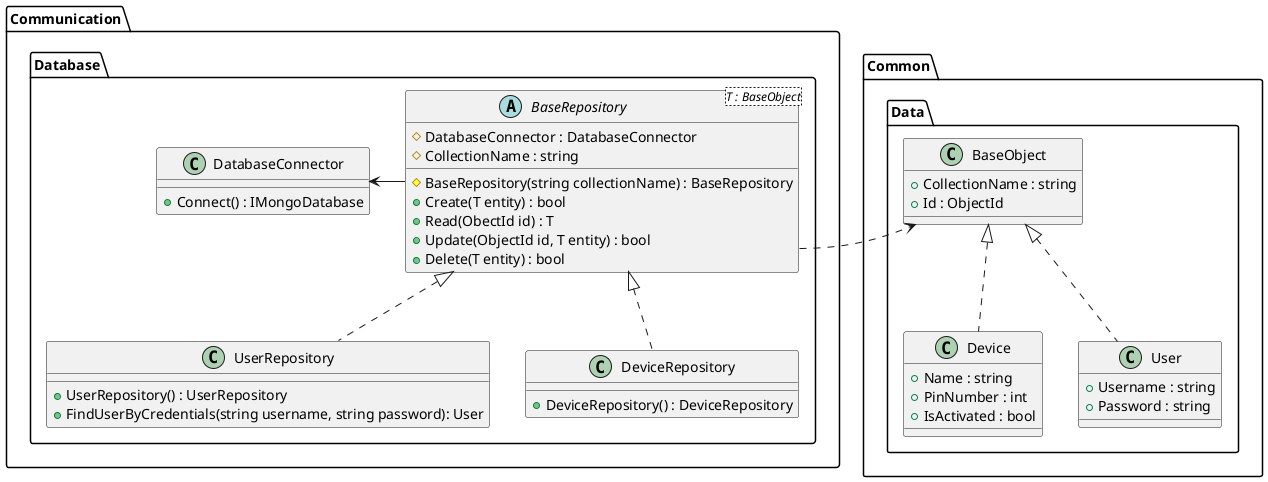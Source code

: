 @startuml RepositoryClassDiagram

package Communication.Database {
    abstract BaseRepository<T : BaseObject> {
        # DatabaseConnector : DatabaseConnector
        # CollectionName : string

        # BaseRepository(string collectionName) : BaseRepository
        + Create(T entity) : bool
        + Read(ObectId id) : T
        + Update(ObjectId id, T entity) : bool
        + Delete(T entity) : bool
    }

    class UserRepository {
        + UserRepository() : UserRepository
        + FindUserByCredentials(string username, string password): User
    }

    class DeviceRepository {
        + DeviceRepository() : DeviceRepository
    }

    class DatabaseConnector {
        + Connect() : IMongoDatabase
    }

    UserRepository .up.|> BaseRepository
    DeviceRepository .up.|> BaseRepository
    BaseRepository -left-> DatabaseConnector
}

package Common.Data {
    class BaseObject {
        + CollectionName : string
        + Id : ObjectId
    }

    class Device {
        + Name : string
        + PinNumber : int
        + IsActivated : bool
    }

    class User {
        + Username : string
        + Password : string
    }

    User .up.|> BaseObject
    Device .up.|> BaseObject
}

BaseRepository .right.> BaseObject

@enduml